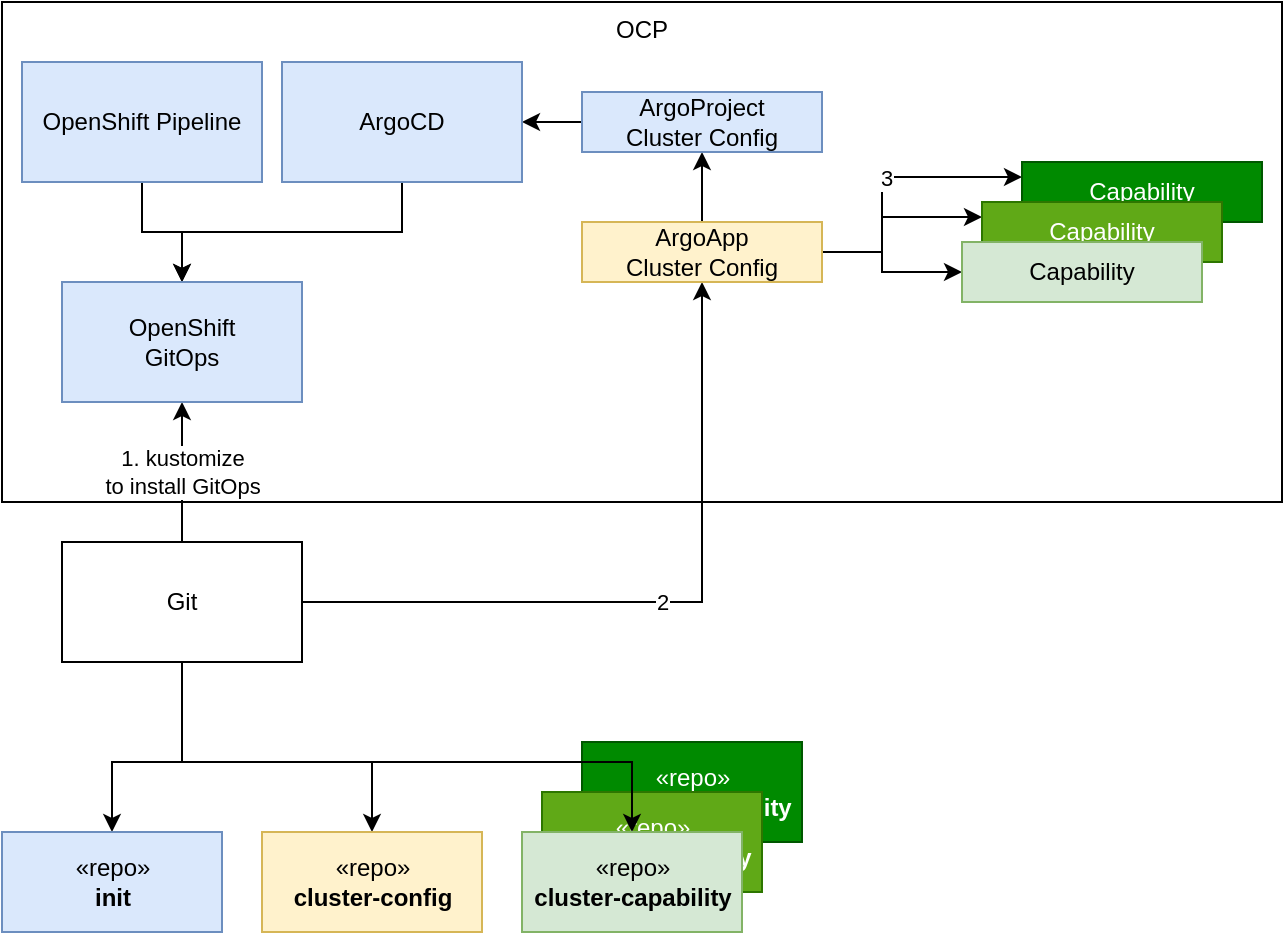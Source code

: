 <mxfile version="13.6.5">
    <diagram id="EUBwX-EN180V2tUBSlkA" name="AOD">
        <mxGraphModel dx="699" dy="633" grid="1" gridSize="10" guides="1" tooltips="1" connect="1" arrows="1" fold="1" page="1" pageScale="1" pageWidth="827" pageHeight="1169" math="0" shadow="0">
            <root>
                <mxCell id="0"/>
                <mxCell id="1" parent="0"/>
                <mxCell id="22" value="«repo»&lt;br&gt;&lt;b&gt;cluster-capability&lt;/b&gt;" style="html=1;fillColor=#008a00;strokeColor=#005700;fontColor=#ffffff;" vertex="1" parent="1">
                    <mxGeometry x="400" y="540" width="110" height="50" as="geometry"/>
                </mxCell>
                <mxCell id="21" value="«repo»&lt;br&gt;&lt;b&gt;cluster-capability&lt;/b&gt;" style="html=1;fillColor=#60a917;strokeColor=#2D7600;fontColor=#ffffff;" vertex="1" parent="1">
                    <mxGeometry x="380" y="565" width="110" height="50" as="geometry"/>
                </mxCell>
                <mxCell id="2" value="OCP" style="rounded=0;whiteSpace=wrap;html=1;verticalAlign=top;" parent="1" vertex="1">
                    <mxGeometry x="110" y="170" width="640" height="250" as="geometry"/>
                </mxCell>
                <mxCell id="15" value="2" style="edgeStyle=orthogonalEdgeStyle;rounded=0;orthogonalLoop=1;jettySize=auto;html=1;startArrow=none;startFill=0;endArrow=classic;endFill=1;" parent="1" source="3" target="13" edge="1">
                    <mxGeometry relative="1" as="geometry"/>
                </mxCell>
                <mxCell id="17" value="" style="edgeStyle=orthogonalEdgeStyle;rounded=0;orthogonalLoop=1;jettySize=auto;html=1;entryX=0.5;entryY=0;entryDx=0;entryDy=0;" edge="1" parent="1" source="3" target="18">
                    <mxGeometry relative="1" as="geometry">
                        <Array as="points">
                            <mxPoint x="200" y="550"/>
                            <mxPoint x="165" y="550"/>
                        </Array>
                    </mxGeometry>
                </mxCell>
                <mxCell id="23" style="edgeStyle=orthogonalEdgeStyle;rounded=0;orthogonalLoop=1;jettySize=auto;html=1;entryX=0.5;entryY=0;entryDx=0;entryDy=0;" edge="1" parent="1" source="3" target="19">
                    <mxGeometry relative="1" as="geometry">
                        <Array as="points">
                            <mxPoint x="200" y="550"/>
                            <mxPoint x="295" y="550"/>
                        </Array>
                    </mxGeometry>
                </mxCell>
                <mxCell id="24" style="edgeStyle=orthogonalEdgeStyle;rounded=0;orthogonalLoop=1;jettySize=auto;html=1;entryX=0.5;entryY=0;entryDx=0;entryDy=0;" edge="1" parent="1" source="3" target="20">
                    <mxGeometry relative="1" as="geometry">
                        <Array as="points">
                            <mxPoint x="200" y="550"/>
                            <mxPoint x="425" y="550"/>
                        </Array>
                    </mxGeometry>
                </mxCell>
                <mxCell id="3" value="Git" style="rounded=0;whiteSpace=wrap;html=1;" parent="1" vertex="1">
                    <mxGeometry x="140" y="440" width="120" height="60" as="geometry"/>
                </mxCell>
                <mxCell id="5" value="1. kustomize &lt;br&gt;to install GitOps" style="edgeStyle=orthogonalEdgeStyle;rounded=0;orthogonalLoop=1;jettySize=auto;html=1;endArrow=none;endFill=0;startArrow=classic;startFill=1;" parent="1" source="4" target="3" edge="1">
                    <mxGeometry relative="1" as="geometry"/>
                </mxCell>
                <mxCell id="8" value="" style="edgeStyle=orthogonalEdgeStyle;rounded=0;orthogonalLoop=1;jettySize=auto;html=1;startArrow=classic;startFill=1;endArrow=none;endFill=0;" parent="1" source="4" target="7" edge="1">
                    <mxGeometry relative="1" as="geometry"/>
                </mxCell>
                <mxCell id="10" value="" style="edgeStyle=orthogonalEdgeStyle;rounded=0;orthogonalLoop=1;jettySize=auto;html=1;startArrow=classic;startFill=1;endArrow=none;endFill=0;" parent="1" source="4" target="9" edge="1">
                    <mxGeometry relative="1" as="geometry"/>
                </mxCell>
                <mxCell id="4" value="OpenShift&lt;br&gt;GitOps" style="rounded=0;whiteSpace=wrap;html=1;fillColor=#dae8fc;strokeColor=#6c8ebf;" parent="1" vertex="1">
                    <mxGeometry x="140" y="310" width="120" height="60" as="geometry"/>
                </mxCell>
                <mxCell id="12" value="" style="edgeStyle=orthogonalEdgeStyle;rounded=0;orthogonalLoop=1;jettySize=auto;html=1;startArrow=classic;startFill=1;endArrow=none;endFill=0;" parent="1" source="7" target="11" edge="1">
                    <mxGeometry relative="1" as="geometry"/>
                </mxCell>
                <mxCell id="7" value="ArgoCD" style="rounded=0;whiteSpace=wrap;html=1;fillColor=#dae8fc;strokeColor=#6c8ebf;" parent="1" vertex="1">
                    <mxGeometry x="250" y="200" width="120" height="60" as="geometry"/>
                </mxCell>
                <mxCell id="9" value="OpenShift Pipeline" style="rounded=0;whiteSpace=wrap;html=1;fillColor=#dae8fc;strokeColor=#6c8ebf;" parent="1" vertex="1">
                    <mxGeometry x="120" y="200" width="120" height="60" as="geometry"/>
                </mxCell>
                <mxCell id="14" value="" style="edgeStyle=orthogonalEdgeStyle;rounded=0;orthogonalLoop=1;jettySize=auto;html=1;startArrow=classic;startFill=1;endArrow=none;endFill=0;" parent="1" source="11" target="13" edge="1">
                    <mxGeometry relative="1" as="geometry"/>
                </mxCell>
                <mxCell id="11" value="ArgoProject&lt;br&gt;Cluster Config" style="rounded=0;whiteSpace=wrap;html=1;fillColor=#dae8fc;strokeColor=#6c8ebf;" parent="1" vertex="1">
                    <mxGeometry x="400" y="215" width="120" height="30" as="geometry"/>
                </mxCell>
                <mxCell id="28" style="edgeStyle=orthogonalEdgeStyle;rounded=0;orthogonalLoop=1;jettySize=auto;html=1;entryX=0;entryY=0.25;entryDx=0;entryDy=0;" edge="1" parent="1" source="13" target="26">
                    <mxGeometry relative="1" as="geometry">
                        <Array as="points">
                            <mxPoint x="550" y="295"/>
                            <mxPoint x="550" y="278"/>
                        </Array>
                    </mxGeometry>
                </mxCell>
                <mxCell id="29" style="edgeStyle=orthogonalEdgeStyle;rounded=0;orthogonalLoop=1;jettySize=auto;html=1;entryX=0;entryY=0.5;entryDx=0;entryDy=0;" edge="1" parent="1" source="13" target="27">
                    <mxGeometry relative="1" as="geometry">
                        <Array as="points">
                            <mxPoint x="550" y="295"/>
                            <mxPoint x="550" y="305"/>
                        </Array>
                    </mxGeometry>
                </mxCell>
                <mxCell id="30" value="3" style="edgeStyle=orthogonalEdgeStyle;rounded=0;orthogonalLoop=1;jettySize=auto;html=1;entryX=0;entryY=0.25;entryDx=0;entryDy=0;" edge="1" parent="1" source="13" target="25">
                    <mxGeometry relative="1" as="geometry">
                        <Array as="points">
                            <mxPoint x="550" y="295"/>
                            <mxPoint x="550" y="258"/>
                        </Array>
                    </mxGeometry>
                </mxCell>
                <mxCell id="13" value="ArgoApp&lt;br&gt;Cluster Config" style="rounded=0;whiteSpace=wrap;html=1;fillColor=#fff2cc;strokeColor=#d6b656;" parent="1" vertex="1">
                    <mxGeometry x="400" y="280" width="120" height="30" as="geometry"/>
                </mxCell>
                <mxCell id="18" value="«repo»&lt;br&gt;&lt;b&gt;init&lt;/b&gt;" style="html=1;fillColor=#dae8fc;strokeColor=#6c8ebf;" vertex="1" parent="1">
                    <mxGeometry x="110" y="585" width="110" height="50" as="geometry"/>
                </mxCell>
                <mxCell id="19" value="«repo»&lt;br&gt;&lt;b&gt;cluster-config&lt;/b&gt;" style="html=1;fillColor=#fff2cc;strokeColor=#d6b656;" vertex="1" parent="1">
                    <mxGeometry x="240" y="585" width="110" height="50" as="geometry"/>
                </mxCell>
                <mxCell id="20" value="«repo»&lt;br&gt;&lt;b&gt;cluster-capability&lt;/b&gt;" style="html=1;fillColor=#d5e8d4;strokeColor=#82b366;" vertex="1" parent="1">
                    <mxGeometry x="370" y="585" width="110" height="50" as="geometry"/>
                </mxCell>
                <mxCell id="25" value="Capability" style="rounded=0;whiteSpace=wrap;html=1;fillColor=#008a00;strokeColor=#005700;fontColor=#ffffff;" vertex="1" parent="1">
                    <mxGeometry x="620" y="250" width="120" height="30" as="geometry"/>
                </mxCell>
                <mxCell id="26" value="Capability" style="rounded=0;whiteSpace=wrap;html=1;fillColor=#60a917;strokeColor=#2D7600;fontColor=#ffffff;" vertex="1" parent="1">
                    <mxGeometry x="600" y="270" width="120" height="30" as="geometry"/>
                </mxCell>
                <mxCell id="27" value="Capability" style="rounded=0;whiteSpace=wrap;html=1;fillColor=#d5e8d4;strokeColor=#82b366;" vertex="1" parent="1">
                    <mxGeometry x="590" y="290" width="120" height="30" as="geometry"/>
                </mxCell>
            </root>
        </mxGraphModel>
    </diagram>
</mxfile>